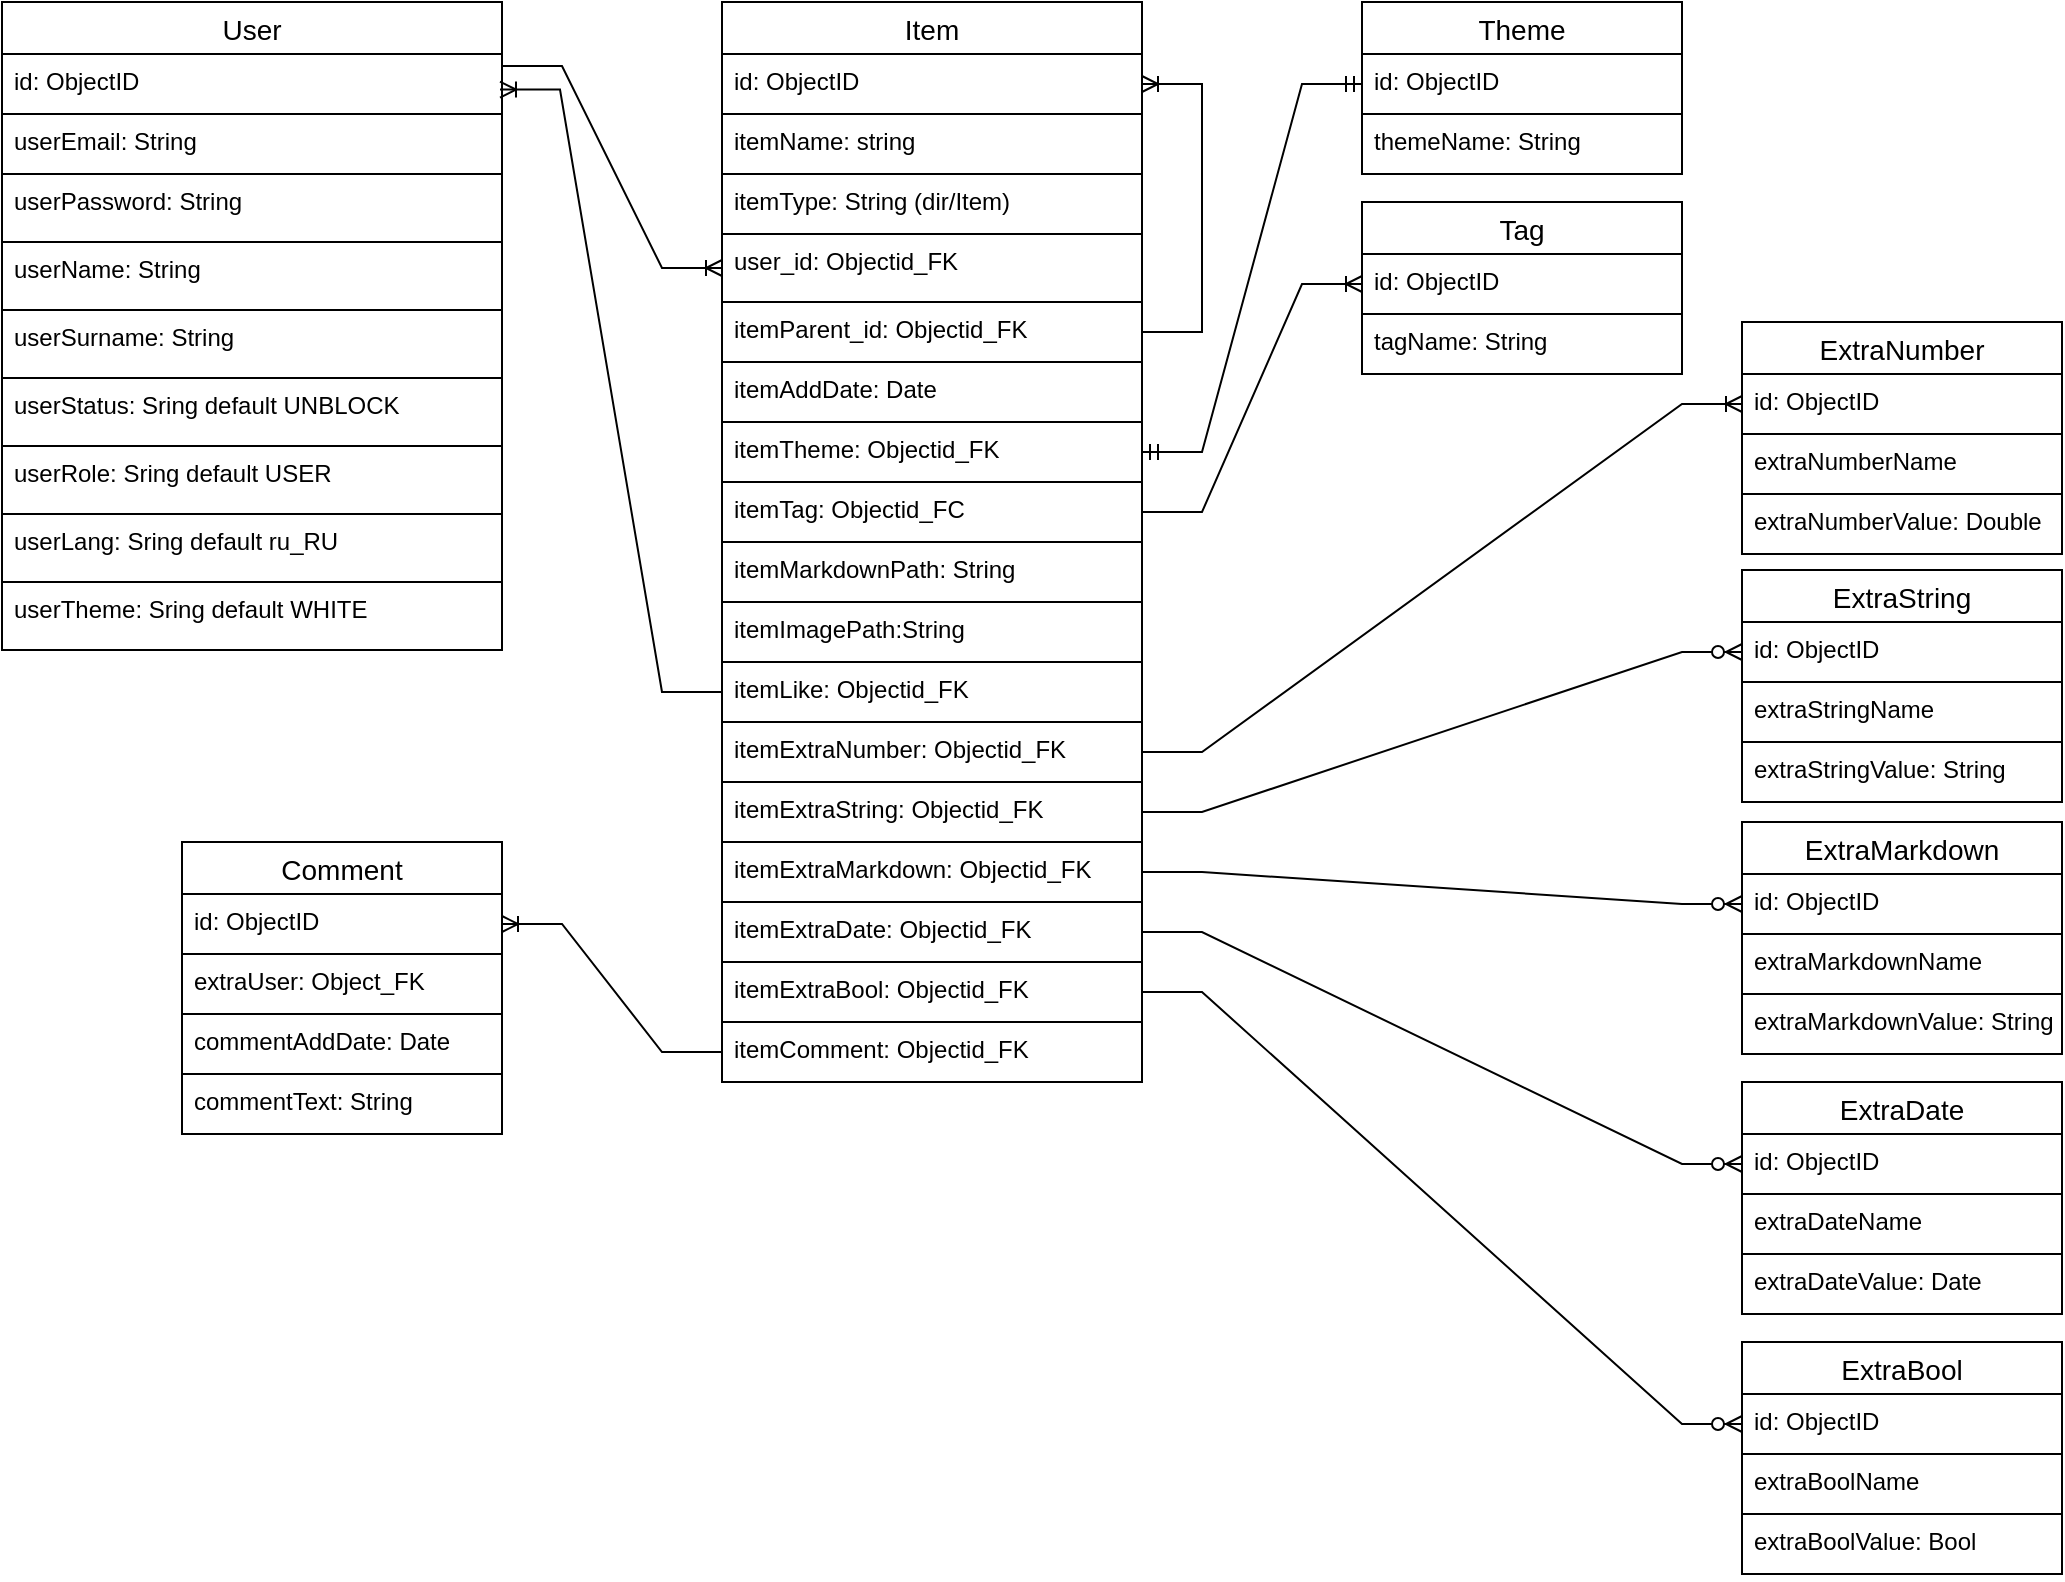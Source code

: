 <mxfile version="16.1.0" type="github">
  <diagram id="YQAv963UDIhhJkeq9HqH" name="Page-1">
    <mxGraphModel dx="1695" dy="911" grid="1" gridSize="10" guides="1" tooltips="1" connect="1" arrows="1" fold="1" page="1" pageScale="1" pageWidth="1169" pageHeight="827" math="0" shadow="0">
      <root>
        <mxCell id="0" />
        <mxCell id="1" parent="0" />
        <mxCell id="R1tMUkhi9zHX2_jMGFn--1" value="Theme" style="swimlane;fontStyle=0;childLayout=stackLayout;horizontal=1;startSize=26;horizontalStack=0;resizeParent=1;resizeParentMax=0;resizeLast=0;collapsible=1;marginBottom=0;align=center;fontSize=14;strokeColor=default;swimlaneFillColor=none;" parent="1" vertex="1">
          <mxGeometry x="700" y="20" width="160" height="86" as="geometry" />
        </mxCell>
        <mxCell id="CSzGQGXPVak-pp6s9CGT-3" value="id: ObjectID" style="text;strokeColor=default;fillColor=none;spacingLeft=4;spacingRight=4;overflow=hidden;rotatable=0;points=[[0,0.5],[1,0.5]];portConstraint=eastwest;fontSize=12;swimlaneFillColor=none;" vertex="1" parent="R1tMUkhi9zHX2_jMGFn--1">
          <mxGeometry y="26" width="160" height="30" as="geometry" />
        </mxCell>
        <mxCell id="R1tMUkhi9zHX2_jMGFn--2" value="themeName: String" style="text;strokeColor=default;fillColor=none;spacingLeft=4;spacingRight=4;overflow=hidden;rotatable=0;points=[[0,0.5],[1,0.5]];portConstraint=eastwest;fontSize=12;swimlaneFillColor=none;" parent="R1tMUkhi9zHX2_jMGFn--1" vertex="1">
          <mxGeometry y="56" width="160" height="30" as="geometry" />
        </mxCell>
        <mxCell id="R1tMUkhi9zHX2_jMGFn--5" value="Tag" style="swimlane;fontStyle=0;childLayout=stackLayout;horizontal=1;startSize=26;horizontalStack=0;resizeParent=1;resizeParentMax=0;resizeLast=0;collapsible=1;marginBottom=0;align=center;fontSize=14;" parent="1" vertex="1">
          <mxGeometry x="700" y="120" width="160" height="86" as="geometry" />
        </mxCell>
        <mxCell id="CSzGQGXPVak-pp6s9CGT-5" value="id: ObjectID" style="text;strokeColor=default;fillColor=none;spacingLeft=4;spacingRight=4;overflow=hidden;rotatable=0;points=[[0,0.5],[1,0.5]];portConstraint=eastwest;fontSize=12;swimlaneFillColor=none;" vertex="1" parent="R1tMUkhi9zHX2_jMGFn--5">
          <mxGeometry y="26" width="160" height="30" as="geometry" />
        </mxCell>
        <mxCell id="R1tMUkhi9zHX2_jMGFn--6" value="tagName: String" style="text;strokeColor=none;fillColor=none;spacingLeft=4;spacingRight=4;overflow=hidden;rotatable=0;points=[[0,0.5],[1,0.5]];portConstraint=eastwest;fontSize=12;" parent="R1tMUkhi9zHX2_jMGFn--5" vertex="1">
          <mxGeometry y="56" width="160" height="30" as="geometry" />
        </mxCell>
        <mxCell id="R1tMUkhi9zHX2_jMGFn--9" value="User" style="swimlane;fontStyle=0;childLayout=stackLayout;horizontal=1;startSize=26;horizontalStack=0;resizeParent=1;resizeParentMax=0;resizeLast=0;collapsible=1;marginBottom=0;align=center;fontSize=14;strokeColor=default;" parent="1" vertex="1">
          <mxGeometry x="20" y="20" width="250" height="324" as="geometry" />
        </mxCell>
        <mxCell id="R1tMUkhi9zHX2_jMGFn--10" value="id: ObjectID" style="text;strokeColor=default;fillColor=none;spacingLeft=4;spacingRight=4;overflow=hidden;rotatable=0;points=[[0,0.5],[1,0.5]];portConstraint=eastwest;fontSize=12;" parent="R1tMUkhi9zHX2_jMGFn--9" vertex="1">
          <mxGeometry y="26" width="250" height="30" as="geometry" />
        </mxCell>
        <mxCell id="R1tMUkhi9zHX2_jMGFn--11" value="userEmail: String" style="text;strokeColor=default;fillColor=none;spacingLeft=4;spacingRight=4;overflow=hidden;rotatable=0;points=[[0,0.5],[1,0.5]];portConstraint=eastwest;fontSize=12;" parent="R1tMUkhi9zHX2_jMGFn--9" vertex="1">
          <mxGeometry y="56" width="250" height="30" as="geometry" />
        </mxCell>
        <mxCell id="R1tMUkhi9zHX2_jMGFn--12" value="userPassword: String" style="text;strokeColor=default;fillColor=none;spacingLeft=4;spacingRight=4;overflow=hidden;rotatable=0;points=[[0,0.5],[1,0.5]];portConstraint=eastwest;fontSize=12;" parent="R1tMUkhi9zHX2_jMGFn--9" vertex="1">
          <mxGeometry y="86" width="250" height="34" as="geometry" />
        </mxCell>
        <mxCell id="R1tMUkhi9zHX2_jMGFn--13" value="userName: String" style="text;strokeColor=default;fillColor=none;spacingLeft=4;spacingRight=4;overflow=hidden;rotatable=0;points=[[0,0.5],[1,0.5]];portConstraint=eastwest;fontSize=12;" parent="R1tMUkhi9zHX2_jMGFn--9" vertex="1">
          <mxGeometry y="120" width="250" height="34" as="geometry" />
        </mxCell>
        <mxCell id="R1tMUkhi9zHX2_jMGFn--14" value="userSurname: String" style="text;strokeColor=default;fillColor=none;spacingLeft=4;spacingRight=4;overflow=hidden;rotatable=0;points=[[0,0.5],[1,0.5]];portConstraint=eastwest;fontSize=12;" parent="R1tMUkhi9zHX2_jMGFn--9" vertex="1">
          <mxGeometry y="154" width="250" height="34" as="geometry" />
        </mxCell>
        <mxCell id="R1tMUkhi9zHX2_jMGFn--16" value="userStatus: Sring default UNBLOCK" style="text;strokeColor=default;fillColor=none;spacingLeft=4;spacingRight=4;overflow=hidden;rotatable=0;points=[[0,0.5],[1,0.5]];portConstraint=eastwest;fontSize=12;" parent="R1tMUkhi9zHX2_jMGFn--9" vertex="1">
          <mxGeometry y="188" width="250" height="34" as="geometry" />
        </mxCell>
        <mxCell id="R1tMUkhi9zHX2_jMGFn--17" value="userRole: Sring default USER" style="text;strokeColor=default;fillColor=none;spacingLeft=4;spacingRight=4;overflow=hidden;rotatable=0;points=[[0,0.5],[1,0.5]];portConstraint=eastwest;fontSize=12;" parent="R1tMUkhi9zHX2_jMGFn--9" vertex="1">
          <mxGeometry y="222" width="250" height="34" as="geometry" />
        </mxCell>
        <mxCell id="R1tMUkhi9zHX2_jMGFn--26" value="userLang: Sring default ru_RU" style="text;strokeColor=default;fillColor=none;spacingLeft=4;spacingRight=4;overflow=hidden;rotatable=0;points=[[0,0.5],[1,0.5]];portConstraint=eastwest;fontSize=12;" parent="R1tMUkhi9zHX2_jMGFn--9" vertex="1">
          <mxGeometry y="256" width="250" height="34" as="geometry" />
        </mxCell>
        <mxCell id="R1tMUkhi9zHX2_jMGFn--27" value="userTheme: Sring default WHITE" style="text;strokeColor=default;fillColor=none;spacingLeft=4;spacingRight=4;overflow=hidden;rotatable=0;points=[[0,0.5],[1,0.5]];portConstraint=eastwest;fontSize=12;" parent="R1tMUkhi9zHX2_jMGFn--9" vertex="1">
          <mxGeometry y="290" width="250" height="34" as="geometry" />
        </mxCell>
        <mxCell id="R1tMUkhi9zHX2_jMGFn--19" value="Item" style="swimlane;fontStyle=0;childLayout=stackLayout;horizontal=1;startSize=26;horizontalStack=0;resizeParent=1;resizeParentMax=0;resizeLast=0;collapsible=1;marginBottom=0;align=center;fontSize=14;strokeColor=default;" parent="1" vertex="1">
          <mxGeometry x="380" y="20" width="210" height="540" as="geometry" />
        </mxCell>
        <mxCell id="R1tMUkhi9zHX2_jMGFn--20" value="id: ObjectID" style="text;strokeColor=default;fillColor=none;spacingLeft=4;spacingRight=4;overflow=hidden;rotatable=0;points=[[0,0.5],[1,0.5]];portConstraint=eastwest;fontSize=12;" parent="R1tMUkhi9zHX2_jMGFn--19" vertex="1">
          <mxGeometry y="26" width="210" height="30" as="geometry" />
        </mxCell>
        <mxCell id="R1tMUkhi9zHX2_jMGFn--24" value="itemName: string" style="text;strokeColor=default;fillColor=none;spacingLeft=4;spacingRight=4;overflow=hidden;rotatable=0;points=[[0,0.5],[1,0.5]];portConstraint=eastwest;fontSize=12;" parent="R1tMUkhi9zHX2_jMGFn--19" vertex="1">
          <mxGeometry y="56" width="210" height="30" as="geometry" />
        </mxCell>
        <mxCell id="R1tMUkhi9zHX2_jMGFn--23" value="itemType: String (dir/Item)" style="text;strokeColor=default;fillColor=none;spacingLeft=4;spacingRight=4;overflow=hidden;rotatable=0;points=[[0,0.5],[1,0.5]];portConstraint=eastwest;fontSize=12;" parent="R1tMUkhi9zHX2_jMGFn--19" vertex="1">
          <mxGeometry y="86" width="210" height="30" as="geometry" />
        </mxCell>
        <mxCell id="R1tMUkhi9zHX2_jMGFn--21" value="user_id: Objectid_FK" style="text;strokeColor=default;fillColor=none;spacingLeft=4;spacingRight=4;overflow=hidden;rotatable=0;points=[[0,0.5],[1,0.5]];portConstraint=eastwest;fontSize=12;" parent="R1tMUkhi9zHX2_jMGFn--19" vertex="1">
          <mxGeometry y="116" width="210" height="34" as="geometry" />
        </mxCell>
        <mxCell id="R1tMUkhi9zHX2_jMGFn--33" value="itemParent_id: Objectid_FK" style="text;strokeColor=default;fillColor=none;spacingLeft=4;spacingRight=4;overflow=hidden;rotatable=0;points=[[0,0.5],[1,0.5]];portConstraint=eastwest;fontSize=12;" parent="R1tMUkhi9zHX2_jMGFn--19" vertex="1">
          <mxGeometry y="150" width="210" height="30" as="geometry" />
        </mxCell>
        <mxCell id="R1tMUkhi9zHX2_jMGFn--28" value="itemAddDate: Date" style="text;strokeColor=default;fillColor=none;spacingLeft=4;spacingRight=4;overflow=hidden;rotatable=0;points=[[0,0.5],[1,0.5]];portConstraint=eastwest;fontSize=12;" parent="R1tMUkhi9zHX2_jMGFn--19" vertex="1">
          <mxGeometry y="180" width="210" height="30" as="geometry" />
        </mxCell>
        <mxCell id="CSzGQGXPVak-pp6s9CGT-2" value="itemTheme: Objectid_FK" style="text;strokeColor=default;fillColor=none;spacingLeft=4;spacingRight=4;overflow=hidden;rotatable=0;points=[[0,0.5],[1,0.5]];portConstraint=eastwest;fontSize=12;" vertex="1" parent="R1tMUkhi9zHX2_jMGFn--19">
          <mxGeometry y="210" width="210" height="30" as="geometry" />
        </mxCell>
        <mxCell id="CSzGQGXPVak-pp6s9CGT-6" value="itemTag: Objectid_FC" style="text;strokeColor=default;fillColor=none;spacingLeft=4;spacingRight=4;overflow=hidden;rotatable=0;points=[[0,0.5],[1,0.5]];portConstraint=eastwest;fontSize=12;" vertex="1" parent="R1tMUkhi9zHX2_jMGFn--19">
          <mxGeometry y="240" width="210" height="30" as="geometry" />
        </mxCell>
        <mxCell id="R1tMUkhi9zHX2_jMGFn--29" value="itemMarkdownPath: String" style="text;strokeColor=default;fillColor=none;spacingLeft=4;spacingRight=4;overflow=hidden;rotatable=0;points=[[0,0.5],[1,0.5]];portConstraint=eastwest;fontSize=12;" parent="R1tMUkhi9zHX2_jMGFn--19" vertex="1">
          <mxGeometry y="270" width="210" height="30" as="geometry" />
        </mxCell>
        <mxCell id="R1tMUkhi9zHX2_jMGFn--30" value="itemImagePath:String" style="text;strokeColor=default;fillColor=none;spacingLeft=4;spacingRight=4;overflow=hidden;rotatable=0;points=[[0,0.5],[1,0.5]];portConstraint=eastwest;fontSize=12;" parent="R1tMUkhi9zHX2_jMGFn--19" vertex="1">
          <mxGeometry y="300" width="210" height="30" as="geometry" />
        </mxCell>
        <mxCell id="R1tMUkhi9zHX2_jMGFn--32" value="itemLike: Objectid_FK" style="text;strokeColor=default;fillColor=none;spacingLeft=4;spacingRight=4;overflow=hidden;rotatable=0;points=[[0,0.5],[1,0.5]];portConstraint=eastwest;fontSize=12;" parent="R1tMUkhi9zHX2_jMGFn--19" vertex="1">
          <mxGeometry y="330" width="210" height="30" as="geometry" />
        </mxCell>
        <mxCell id="CSzGQGXPVak-pp6s9CGT-1" value="" style="edgeStyle=entityRelationEdgeStyle;fontSize=12;html=1;endArrow=ERoneToMany;rounded=0;entryX=1;entryY=0.5;entryDx=0;entryDy=0;strokeColor=default;" edge="1" parent="R1tMUkhi9zHX2_jMGFn--19" source="R1tMUkhi9zHX2_jMGFn--33" target="R1tMUkhi9zHX2_jMGFn--20">
          <mxGeometry width="100" height="100" relative="1" as="geometry">
            <mxPoint x="10" y="500" as="sourcePoint" />
            <mxPoint x="110" y="400" as="targetPoint" />
          </mxGeometry>
        </mxCell>
        <mxCell id="CSzGQGXPVak-pp6s9CGT-8" value="itemExtraNumber: Objectid_FK" style="text;strokeColor=default;fillColor=none;spacingLeft=4;spacingRight=4;overflow=hidden;rotatable=0;points=[[0,0.5],[1,0.5]];portConstraint=eastwest;fontSize=12;" vertex="1" parent="R1tMUkhi9zHX2_jMGFn--19">
          <mxGeometry y="360" width="210" height="30" as="geometry" />
        </mxCell>
        <mxCell id="CSzGQGXPVak-pp6s9CGT-10" value="itemExtraString: Objectid_FK" style="text;strokeColor=default;fillColor=none;spacingLeft=4;spacingRight=4;overflow=hidden;rotatable=0;points=[[0,0.5],[1,0.5]];portConstraint=eastwest;fontSize=12;" vertex="1" parent="R1tMUkhi9zHX2_jMGFn--19">
          <mxGeometry y="390" width="210" height="30" as="geometry" />
        </mxCell>
        <mxCell id="CSzGQGXPVak-pp6s9CGT-12" value="itemExtraMarkdown: Objectid_FK" style="text;strokeColor=default;fillColor=none;spacingLeft=4;spacingRight=4;overflow=hidden;rotatable=0;points=[[0,0.5],[1,0.5]];portConstraint=eastwest;fontSize=12;" vertex="1" parent="R1tMUkhi9zHX2_jMGFn--19">
          <mxGeometry y="420" width="210" height="30" as="geometry" />
        </mxCell>
        <mxCell id="CSzGQGXPVak-pp6s9CGT-11" value="itemExtraDate: Objectid_FK" style="text;strokeColor=default;fillColor=none;spacingLeft=4;spacingRight=4;overflow=hidden;rotatable=0;points=[[0,0.5],[1,0.5]];portConstraint=eastwest;fontSize=12;" vertex="1" parent="R1tMUkhi9zHX2_jMGFn--19">
          <mxGeometry y="450" width="210" height="30" as="geometry" />
        </mxCell>
        <mxCell id="CSzGQGXPVak-pp6s9CGT-13" value="itemExtraBool: Objectid_FK" style="text;strokeColor=default;fillColor=none;spacingLeft=4;spacingRight=4;overflow=hidden;rotatable=0;points=[[0,0.5],[1,0.5]];portConstraint=eastwest;fontSize=12;" vertex="1" parent="R1tMUkhi9zHX2_jMGFn--19">
          <mxGeometry y="480" width="210" height="30" as="geometry" />
        </mxCell>
        <mxCell id="CSzGQGXPVak-pp6s9CGT-47" value="itemComment: Objectid_FK" style="text;strokeColor=default;fillColor=none;spacingLeft=4;spacingRight=4;overflow=hidden;rotatable=0;points=[[0,0.5],[1,0.5]];portConstraint=eastwest;fontSize=12;" vertex="1" parent="R1tMUkhi9zHX2_jMGFn--19">
          <mxGeometry y="510" width="210" height="30" as="geometry" />
        </mxCell>
        <mxCell id="R1tMUkhi9zHX2_jMGFn--25" value="" style="edgeStyle=entityRelationEdgeStyle;fontSize=12;html=1;endArrow=ERoneToMany;rounded=0;" parent="1" target="R1tMUkhi9zHX2_jMGFn--21" edge="1">
          <mxGeometry width="100" height="100" relative="1" as="geometry">
            <mxPoint x="270" y="52" as="sourcePoint" />
            <mxPoint x="320" y="190" as="targetPoint" />
          </mxGeometry>
        </mxCell>
        <mxCell id="CSzGQGXPVak-pp6s9CGT-4" value="" style="edgeStyle=entityRelationEdgeStyle;fontSize=12;html=1;endArrow=ERmandOne;startArrow=ERmandOne;rounded=0;strokeColor=default;" edge="1" parent="1" source="CSzGQGXPVak-pp6s9CGT-2" target="CSzGQGXPVak-pp6s9CGT-3">
          <mxGeometry width="100" height="100" relative="1" as="geometry">
            <mxPoint x="470" y="310" as="sourcePoint" />
            <mxPoint x="570" y="210" as="targetPoint" />
          </mxGeometry>
        </mxCell>
        <mxCell id="CSzGQGXPVak-pp6s9CGT-7" value="" style="edgeStyle=entityRelationEdgeStyle;fontSize=12;html=1;endArrow=ERoneToMany;rounded=0;strokeColor=default;entryX=0;entryY=0.5;entryDx=0;entryDy=0;" edge="1" parent="1" source="CSzGQGXPVak-pp6s9CGT-6" target="CSzGQGXPVak-pp6s9CGT-5">
          <mxGeometry width="100" height="100" relative="1" as="geometry">
            <mxPoint x="470" y="310" as="sourcePoint" />
            <mxPoint x="570" y="210" as="targetPoint" />
          </mxGeometry>
        </mxCell>
        <mxCell id="CSzGQGXPVak-pp6s9CGT-9" value="" style="edgeStyle=entityRelationEdgeStyle;fontSize=12;html=1;endArrow=ERoneToMany;rounded=0;strokeColor=default;exitX=0;exitY=0.5;exitDx=0;exitDy=0;entryX=0.996;entryY=0.593;entryDx=0;entryDy=0;entryPerimeter=0;" edge="1" parent="1" source="R1tMUkhi9zHX2_jMGFn--32" target="R1tMUkhi9zHX2_jMGFn--10">
          <mxGeometry width="100" height="100" relative="1" as="geometry">
            <mxPoint x="470" y="310" as="sourcePoint" />
            <mxPoint x="570" y="210" as="targetPoint" />
          </mxGeometry>
        </mxCell>
        <mxCell id="CSzGQGXPVak-pp6s9CGT-14" value="ExtraNumber" style="swimlane;fontStyle=0;childLayout=stackLayout;horizontal=1;startSize=26;horizontalStack=0;resizeParent=1;resizeParentMax=0;resizeLast=0;collapsible=1;marginBottom=0;align=center;fontSize=14;strokeColor=default;" vertex="1" parent="1">
          <mxGeometry x="890" y="180" width="160" height="116" as="geometry" />
        </mxCell>
        <mxCell id="CSzGQGXPVak-pp6s9CGT-15" value="id: ObjectID" style="text;strokeColor=default;fillColor=none;spacingLeft=4;spacingRight=4;overflow=hidden;rotatable=0;points=[[0,0.5],[1,0.5]];portConstraint=eastwest;fontSize=12;swimlaneFillColor=none;" vertex="1" parent="CSzGQGXPVak-pp6s9CGT-14">
          <mxGeometry y="26" width="160" height="30" as="geometry" />
        </mxCell>
        <mxCell id="CSzGQGXPVak-pp6s9CGT-16" value="extraNumberName" style="text;strokeColor=default;fillColor=none;spacingLeft=4;spacingRight=4;overflow=hidden;rotatable=0;points=[[0,0.5],[1,0.5]];portConstraint=eastwest;fontSize=12;" vertex="1" parent="CSzGQGXPVak-pp6s9CGT-14">
          <mxGeometry y="56" width="160" height="30" as="geometry" />
        </mxCell>
        <mxCell id="CSzGQGXPVak-pp6s9CGT-17" value="extraNumberValue: Double" style="text;strokeColor=default;fillColor=none;spacingLeft=4;spacingRight=4;overflow=hidden;rotatable=0;points=[[0,0.5],[1,0.5]];portConstraint=eastwest;fontSize=12;" vertex="1" parent="CSzGQGXPVak-pp6s9CGT-14">
          <mxGeometry y="86" width="160" height="30" as="geometry" />
        </mxCell>
        <mxCell id="CSzGQGXPVak-pp6s9CGT-18" value="ExtraString" style="swimlane;fontStyle=0;childLayout=stackLayout;horizontal=1;startSize=26;horizontalStack=0;resizeParent=1;resizeParentMax=0;resizeLast=0;collapsible=1;marginBottom=0;align=center;fontSize=14;strokeColor=default;" vertex="1" parent="1">
          <mxGeometry x="890" y="304" width="160" height="116" as="geometry" />
        </mxCell>
        <mxCell id="CSzGQGXPVak-pp6s9CGT-19" value="id: ObjectID" style="text;strokeColor=default;fillColor=none;spacingLeft=4;spacingRight=4;overflow=hidden;rotatable=0;points=[[0,0.5],[1,0.5]];portConstraint=eastwest;fontSize=12;swimlaneFillColor=none;" vertex="1" parent="CSzGQGXPVak-pp6s9CGT-18">
          <mxGeometry y="26" width="160" height="30" as="geometry" />
        </mxCell>
        <mxCell id="CSzGQGXPVak-pp6s9CGT-20" value="extraStringName" style="text;strokeColor=default;fillColor=none;spacingLeft=4;spacingRight=4;overflow=hidden;rotatable=0;points=[[0,0.5],[1,0.5]];portConstraint=eastwest;fontSize=12;" vertex="1" parent="CSzGQGXPVak-pp6s9CGT-18">
          <mxGeometry y="56" width="160" height="30" as="geometry" />
        </mxCell>
        <mxCell id="CSzGQGXPVak-pp6s9CGT-21" value="extraStringValue: String" style="text;strokeColor=default;fillColor=none;spacingLeft=4;spacingRight=4;overflow=hidden;rotatable=0;points=[[0,0.5],[1,0.5]];portConstraint=eastwest;fontSize=12;" vertex="1" parent="CSzGQGXPVak-pp6s9CGT-18">
          <mxGeometry y="86" width="160" height="30" as="geometry" />
        </mxCell>
        <mxCell id="CSzGQGXPVak-pp6s9CGT-22" value="ExtraMarkdown" style="swimlane;fontStyle=0;childLayout=stackLayout;horizontal=1;startSize=26;horizontalStack=0;resizeParent=1;resizeParentMax=0;resizeLast=0;collapsible=1;marginBottom=0;align=center;fontSize=14;strokeColor=default;" vertex="1" parent="1">
          <mxGeometry x="890" y="430" width="160" height="116" as="geometry" />
        </mxCell>
        <mxCell id="CSzGQGXPVak-pp6s9CGT-23" value="id: ObjectID" style="text;strokeColor=default;fillColor=none;spacingLeft=4;spacingRight=4;overflow=hidden;rotatable=0;points=[[0,0.5],[1,0.5]];portConstraint=eastwest;fontSize=12;swimlaneFillColor=none;" vertex="1" parent="CSzGQGXPVak-pp6s9CGT-22">
          <mxGeometry y="26" width="160" height="30" as="geometry" />
        </mxCell>
        <mxCell id="CSzGQGXPVak-pp6s9CGT-24" value="extraMarkdownName" style="text;strokeColor=default;fillColor=none;spacingLeft=4;spacingRight=4;overflow=hidden;rotatable=0;points=[[0,0.5],[1,0.5]];portConstraint=eastwest;fontSize=12;" vertex="1" parent="CSzGQGXPVak-pp6s9CGT-22">
          <mxGeometry y="56" width="160" height="30" as="geometry" />
        </mxCell>
        <mxCell id="CSzGQGXPVak-pp6s9CGT-25" value="extraMarkdownValue: String" style="text;strokeColor=default;fillColor=none;spacingLeft=4;spacingRight=4;overflow=hidden;rotatable=0;points=[[0,0.5],[1,0.5]];portConstraint=eastwest;fontSize=12;" vertex="1" parent="CSzGQGXPVak-pp6s9CGT-22">
          <mxGeometry y="86" width="160" height="30" as="geometry" />
        </mxCell>
        <mxCell id="CSzGQGXPVak-pp6s9CGT-26" value="ExtraDate" style="swimlane;fontStyle=0;childLayout=stackLayout;horizontal=1;startSize=26;horizontalStack=0;resizeParent=1;resizeParentMax=0;resizeLast=0;collapsible=1;marginBottom=0;align=center;fontSize=14;strokeColor=default;" vertex="1" parent="1">
          <mxGeometry x="890" y="560" width="160" height="116" as="geometry" />
        </mxCell>
        <mxCell id="CSzGQGXPVak-pp6s9CGT-27" value="id: ObjectID" style="text;strokeColor=default;fillColor=none;spacingLeft=4;spacingRight=4;overflow=hidden;rotatable=0;points=[[0,0.5],[1,0.5]];portConstraint=eastwest;fontSize=12;swimlaneFillColor=none;" vertex="1" parent="CSzGQGXPVak-pp6s9CGT-26">
          <mxGeometry y="26" width="160" height="30" as="geometry" />
        </mxCell>
        <mxCell id="CSzGQGXPVak-pp6s9CGT-28" value="extraDateName" style="text;strokeColor=default;fillColor=none;spacingLeft=4;spacingRight=4;overflow=hidden;rotatable=0;points=[[0,0.5],[1,0.5]];portConstraint=eastwest;fontSize=12;" vertex="1" parent="CSzGQGXPVak-pp6s9CGT-26">
          <mxGeometry y="56" width="160" height="30" as="geometry" />
        </mxCell>
        <mxCell id="CSzGQGXPVak-pp6s9CGT-29" value="extraDateValue: Date" style="text;strokeColor=default;fillColor=none;spacingLeft=4;spacingRight=4;overflow=hidden;rotatable=0;points=[[0,0.5],[1,0.5]];portConstraint=eastwest;fontSize=12;" vertex="1" parent="CSzGQGXPVak-pp6s9CGT-26">
          <mxGeometry y="86" width="160" height="30" as="geometry" />
        </mxCell>
        <mxCell id="CSzGQGXPVak-pp6s9CGT-30" value="ExtraBool" style="swimlane;fontStyle=0;childLayout=stackLayout;horizontal=1;startSize=26;horizontalStack=0;resizeParent=1;resizeParentMax=0;resizeLast=0;collapsible=1;marginBottom=0;align=center;fontSize=14;strokeColor=default;" vertex="1" parent="1">
          <mxGeometry x="890" y="690" width="160" height="116" as="geometry" />
        </mxCell>
        <mxCell id="CSzGQGXPVak-pp6s9CGT-31" value="id: ObjectID" style="text;strokeColor=default;fillColor=none;spacingLeft=4;spacingRight=4;overflow=hidden;rotatable=0;points=[[0,0.5],[1,0.5]];portConstraint=eastwest;fontSize=12;swimlaneFillColor=none;" vertex="1" parent="CSzGQGXPVak-pp6s9CGT-30">
          <mxGeometry y="26" width="160" height="30" as="geometry" />
        </mxCell>
        <mxCell id="CSzGQGXPVak-pp6s9CGT-32" value="extraBoolName" style="text;strokeColor=default;fillColor=none;spacingLeft=4;spacingRight=4;overflow=hidden;rotatable=0;points=[[0,0.5],[1,0.5]];portConstraint=eastwest;fontSize=12;" vertex="1" parent="CSzGQGXPVak-pp6s9CGT-30">
          <mxGeometry y="56" width="160" height="30" as="geometry" />
        </mxCell>
        <mxCell id="CSzGQGXPVak-pp6s9CGT-33" value="extraBoolValue: Bool" style="text;strokeColor=default;fillColor=none;spacingLeft=4;spacingRight=4;overflow=hidden;rotatable=0;points=[[0,0.5],[1,0.5]];portConstraint=eastwest;fontSize=12;" vertex="1" parent="CSzGQGXPVak-pp6s9CGT-30">
          <mxGeometry y="86" width="160" height="30" as="geometry" />
        </mxCell>
        <mxCell id="CSzGQGXPVak-pp6s9CGT-34" value="" style="edgeStyle=entityRelationEdgeStyle;fontSize=12;html=1;endArrow=ERoneToMany;rounded=0;strokeColor=default;exitX=1;exitY=0.5;exitDx=0;exitDy=0;entryX=0;entryY=0.5;entryDx=0;entryDy=0;" edge="1" parent="1" source="CSzGQGXPVak-pp6s9CGT-8" target="CSzGQGXPVak-pp6s9CGT-15">
          <mxGeometry width="100" height="100" relative="1" as="geometry">
            <mxPoint x="610" y="470" as="sourcePoint" />
            <mxPoint x="710" y="370" as="targetPoint" />
          </mxGeometry>
        </mxCell>
        <mxCell id="CSzGQGXPVak-pp6s9CGT-35" value="" style="edgeStyle=entityRelationEdgeStyle;fontSize=12;html=1;endArrow=ERzeroToMany;endFill=1;rounded=0;strokeColor=default;exitX=1;exitY=0.5;exitDx=0;exitDy=0;entryX=0;entryY=0.5;entryDx=0;entryDy=0;" edge="1" parent="1" source="CSzGQGXPVak-pp6s9CGT-10" target="CSzGQGXPVak-pp6s9CGT-19">
          <mxGeometry width="100" height="100" relative="1" as="geometry">
            <mxPoint x="610" y="470" as="sourcePoint" />
            <mxPoint x="710" y="370" as="targetPoint" />
          </mxGeometry>
        </mxCell>
        <mxCell id="CSzGQGXPVak-pp6s9CGT-36" value="" style="edgeStyle=entityRelationEdgeStyle;fontSize=12;html=1;endArrow=ERzeroToMany;endFill=1;rounded=0;strokeColor=default;exitX=1;exitY=0.5;exitDx=0;exitDy=0;entryX=0;entryY=0.5;entryDx=0;entryDy=0;" edge="1" parent="1" source="CSzGQGXPVak-pp6s9CGT-12" target="CSzGQGXPVak-pp6s9CGT-23">
          <mxGeometry width="100" height="100" relative="1" as="geometry">
            <mxPoint x="610" y="470" as="sourcePoint" />
            <mxPoint x="710" y="370" as="targetPoint" />
          </mxGeometry>
        </mxCell>
        <mxCell id="CSzGQGXPVak-pp6s9CGT-37" value="" style="edgeStyle=entityRelationEdgeStyle;fontSize=12;html=1;endArrow=ERzeroToMany;endFill=1;rounded=0;strokeColor=default;entryX=0;entryY=0.5;entryDx=0;entryDy=0;" edge="1" parent="1" source="CSzGQGXPVak-pp6s9CGT-11" target="CSzGQGXPVak-pp6s9CGT-27">
          <mxGeometry width="100" height="100" relative="1" as="geometry">
            <mxPoint x="610" y="470" as="sourcePoint" />
            <mxPoint x="710" y="370" as="targetPoint" />
          </mxGeometry>
        </mxCell>
        <mxCell id="CSzGQGXPVak-pp6s9CGT-38" value="" style="edgeStyle=entityRelationEdgeStyle;fontSize=12;html=1;endArrow=ERzeroToMany;endFill=1;rounded=0;strokeColor=default;exitX=1;exitY=0.5;exitDx=0;exitDy=0;" edge="1" parent="1" source="CSzGQGXPVak-pp6s9CGT-13" target="CSzGQGXPVak-pp6s9CGT-31">
          <mxGeometry width="100" height="100" relative="1" as="geometry">
            <mxPoint x="610" y="470" as="sourcePoint" />
            <mxPoint x="830" y="730" as="targetPoint" />
          </mxGeometry>
        </mxCell>
        <mxCell id="CSzGQGXPVak-pp6s9CGT-43" value="Comment" style="swimlane;fontStyle=0;childLayout=stackLayout;horizontal=1;startSize=26;horizontalStack=0;resizeParent=1;resizeParentMax=0;resizeLast=0;collapsible=1;marginBottom=0;align=center;fontSize=14;strokeColor=default;" vertex="1" parent="1">
          <mxGeometry x="110" y="440" width="160" height="146" as="geometry" />
        </mxCell>
        <mxCell id="CSzGQGXPVak-pp6s9CGT-44" value="id: ObjectID" style="text;strokeColor=default;fillColor=none;spacingLeft=4;spacingRight=4;overflow=hidden;rotatable=0;points=[[0,0.5],[1,0.5]];portConstraint=eastwest;fontSize=12;swimlaneFillColor=none;" vertex="1" parent="CSzGQGXPVak-pp6s9CGT-43">
          <mxGeometry y="26" width="160" height="30" as="geometry" />
        </mxCell>
        <mxCell id="CSzGQGXPVak-pp6s9CGT-46" value="extraUser: Object_FK" style="text;strokeColor=default;fillColor=none;spacingLeft=4;spacingRight=4;overflow=hidden;rotatable=0;points=[[0,0.5],[1,0.5]];portConstraint=eastwest;fontSize=12;" vertex="1" parent="CSzGQGXPVak-pp6s9CGT-43">
          <mxGeometry y="56" width="160" height="30" as="geometry" />
        </mxCell>
        <mxCell id="CSzGQGXPVak-pp6s9CGT-45" value="commentAddDate: Date" style="text;strokeColor=default;fillColor=none;spacingLeft=4;spacingRight=4;overflow=hidden;rotatable=0;points=[[0,0.5],[1,0.5]];portConstraint=eastwest;fontSize=12;" vertex="1" parent="CSzGQGXPVak-pp6s9CGT-43">
          <mxGeometry y="86" width="160" height="30" as="geometry" />
        </mxCell>
        <mxCell id="CSzGQGXPVak-pp6s9CGT-50" value="commentText: String" style="text;strokeColor=default;fillColor=none;spacingLeft=4;spacingRight=4;overflow=hidden;rotatable=0;points=[[0,0.5],[1,0.5]];portConstraint=eastwest;fontSize=12;" vertex="1" parent="CSzGQGXPVak-pp6s9CGT-43">
          <mxGeometry y="116" width="160" height="30" as="geometry" />
        </mxCell>
        <mxCell id="CSzGQGXPVak-pp6s9CGT-49" value="" style="edgeStyle=entityRelationEdgeStyle;fontSize=12;html=1;endArrow=ERoneToMany;rounded=0;strokeColor=default;" edge="1" parent="1" source="CSzGQGXPVak-pp6s9CGT-47" target="CSzGQGXPVak-pp6s9CGT-44">
          <mxGeometry width="100" height="100" relative="1" as="geometry">
            <mxPoint x="340" y="510" as="sourcePoint" />
            <mxPoint x="310" y="470" as="targetPoint" />
          </mxGeometry>
        </mxCell>
      </root>
    </mxGraphModel>
  </diagram>
</mxfile>
